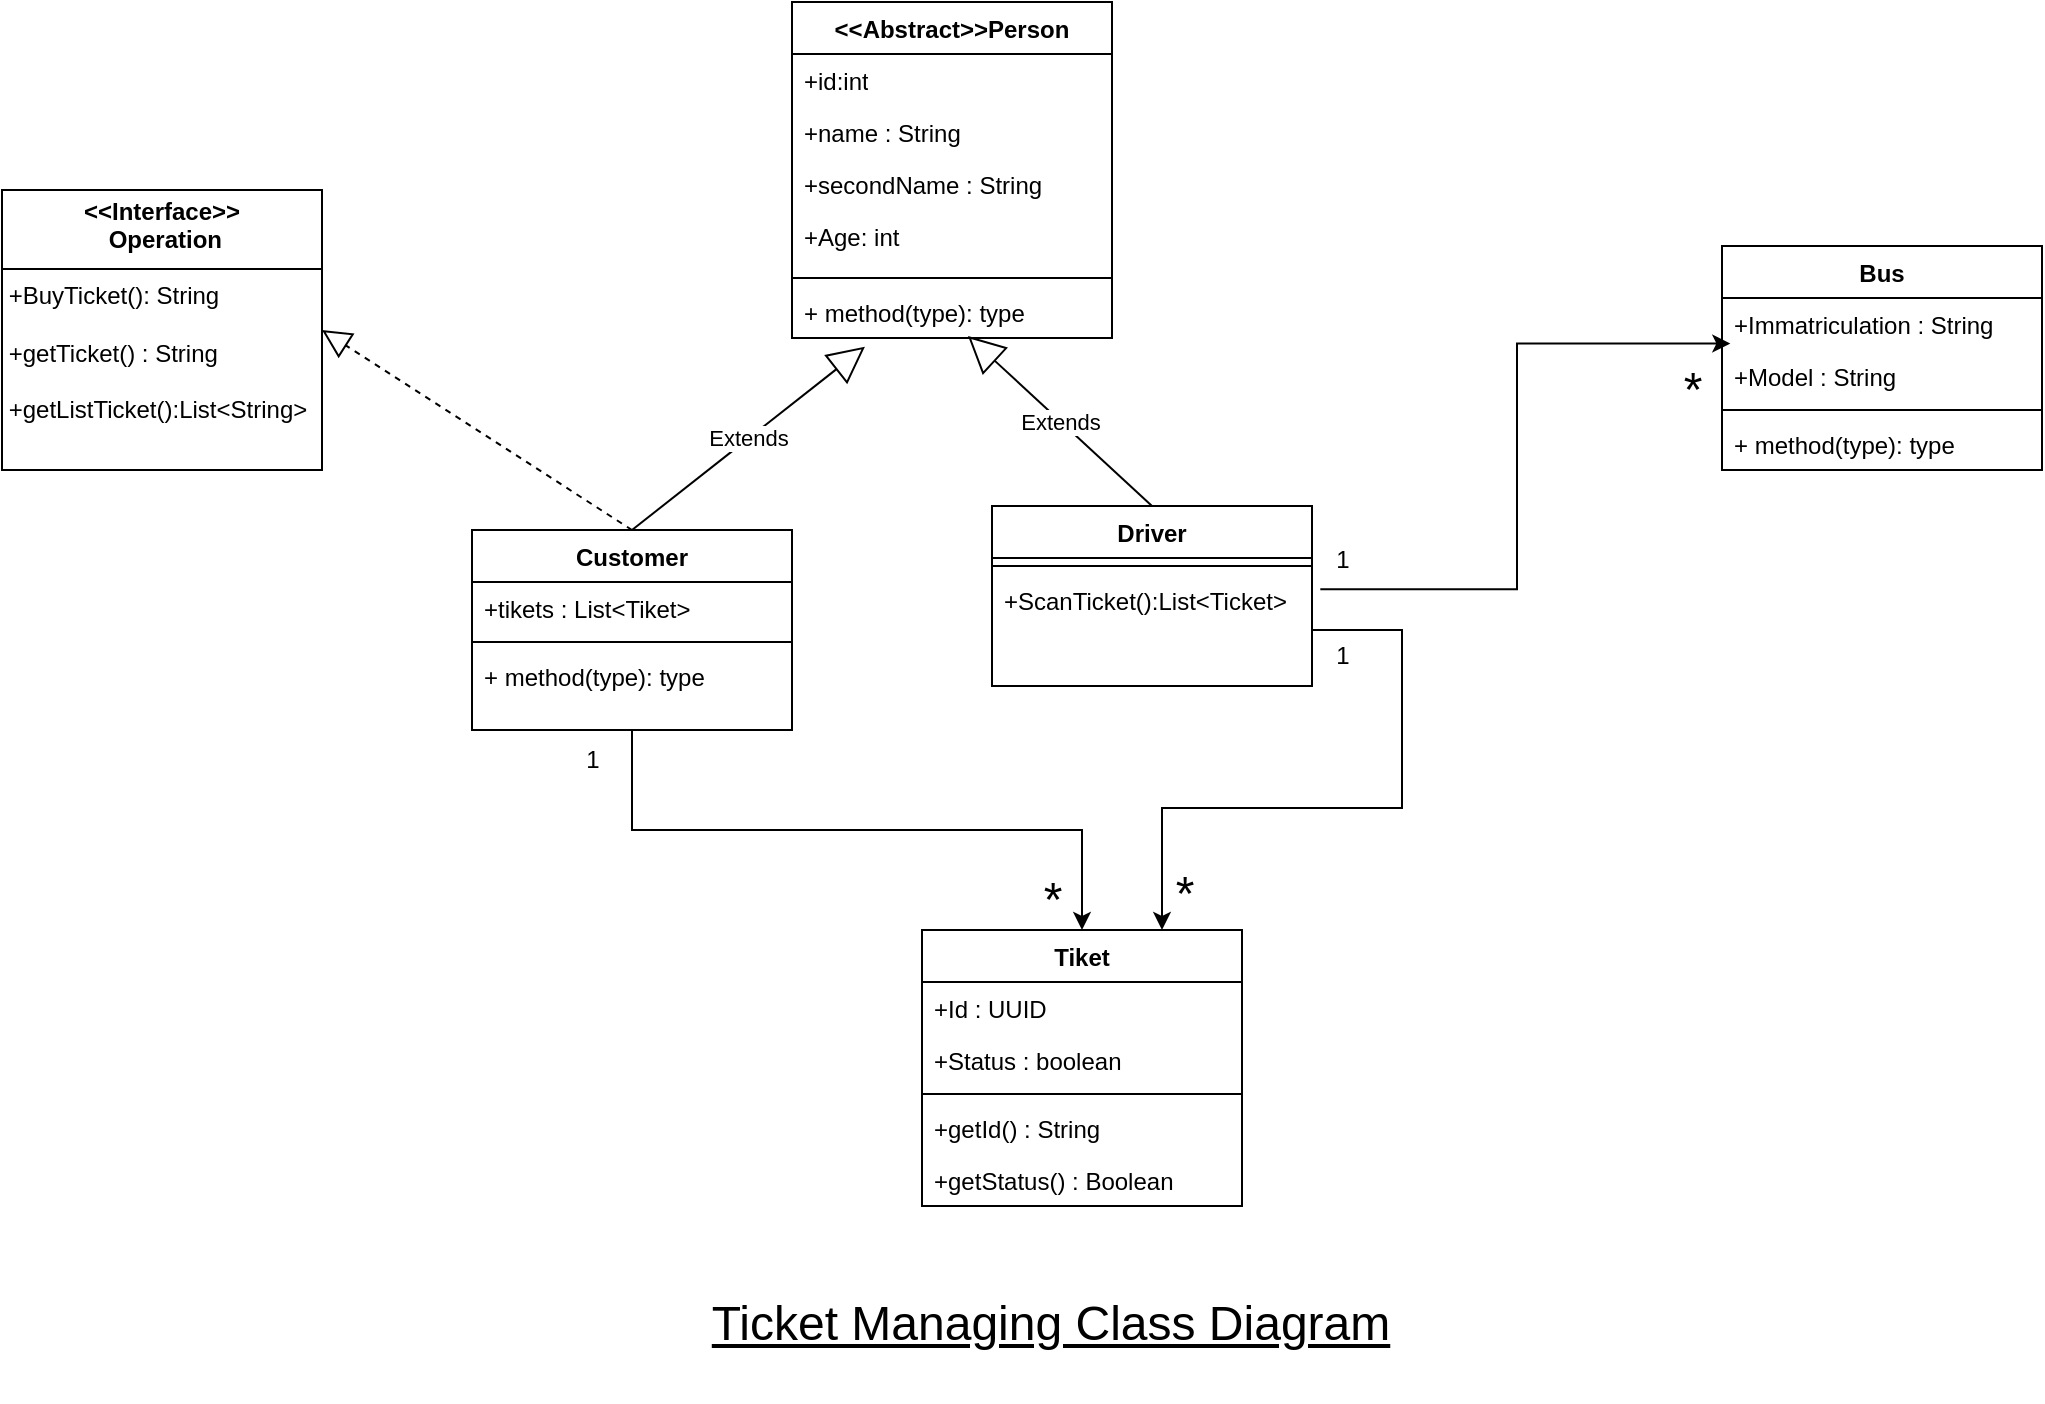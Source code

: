 <mxfile version="26.2.2">
  <diagram name="Page-1" id="gXjWDewSvUz-Aty2plxZ">
    <mxGraphModel dx="788" dy="516" grid="1" gridSize="10" guides="1" tooltips="1" connect="1" arrows="1" fold="1" page="1" pageScale="1" pageWidth="827" pageHeight="1169" math="0" shadow="0">
      <root>
        <mxCell id="0" />
        <mxCell id="1" parent="0" />
        <mxCell id="ffmf4VCYSIaKg9Xy0DXj-6" value="&amp;lt;&amp;lt;Abstract&amp;gt;&amp;gt;Person" style="swimlane;fontStyle=1;align=center;verticalAlign=top;childLayout=stackLayout;horizontal=1;startSize=26;horizontalStack=0;resizeParent=1;resizeParentMax=0;resizeLast=0;collapsible=1;marginBottom=0;whiteSpace=wrap;html=1;" parent="1" vertex="1">
          <mxGeometry x="465" y="860" width="160" height="168" as="geometry" />
        </mxCell>
        <mxCell id="ffmf4VCYSIaKg9Xy0DXj-7" value="+id:int" style="text;strokeColor=none;fillColor=none;align=left;verticalAlign=top;spacingLeft=4;spacingRight=4;overflow=hidden;rotatable=0;points=[[0,0.5],[1,0.5]];portConstraint=eastwest;whiteSpace=wrap;html=1;" parent="ffmf4VCYSIaKg9Xy0DXj-6" vertex="1">
          <mxGeometry y="26" width="160" height="26" as="geometry" />
        </mxCell>
        <mxCell id="ffmf4VCYSIaKg9Xy0DXj-10" value="+name : String" style="text;strokeColor=none;fillColor=none;align=left;verticalAlign=top;spacingLeft=4;spacingRight=4;overflow=hidden;rotatable=0;points=[[0,0.5],[1,0.5]];portConstraint=eastwest;whiteSpace=wrap;html=1;" parent="ffmf4VCYSIaKg9Xy0DXj-6" vertex="1">
          <mxGeometry y="52" width="160" height="26" as="geometry" />
        </mxCell>
        <mxCell id="ffmf4VCYSIaKg9Xy0DXj-11" value="+secondName : String" style="text;strokeColor=none;fillColor=none;align=left;verticalAlign=top;spacingLeft=4;spacingRight=4;overflow=hidden;rotatable=0;points=[[0,0.5],[1,0.5]];portConstraint=eastwest;whiteSpace=wrap;html=1;" parent="ffmf4VCYSIaKg9Xy0DXj-6" vertex="1">
          <mxGeometry y="78" width="160" height="26" as="geometry" />
        </mxCell>
        <mxCell id="ffmf4VCYSIaKg9Xy0DXj-12" value="+Age: int" style="text;strokeColor=none;fillColor=none;align=left;verticalAlign=top;spacingLeft=4;spacingRight=4;overflow=hidden;rotatable=0;points=[[0,0.5],[1,0.5]];portConstraint=eastwest;whiteSpace=wrap;html=1;" parent="ffmf4VCYSIaKg9Xy0DXj-6" vertex="1">
          <mxGeometry y="104" width="160" height="30" as="geometry" />
        </mxCell>
        <mxCell id="ffmf4VCYSIaKg9Xy0DXj-8" value="" style="line;strokeWidth=1;fillColor=none;align=left;verticalAlign=middle;spacingTop=-1;spacingLeft=3;spacingRight=3;rotatable=0;labelPosition=right;points=[];portConstraint=eastwest;strokeColor=inherit;" parent="ffmf4VCYSIaKg9Xy0DXj-6" vertex="1">
          <mxGeometry y="134" width="160" height="8" as="geometry" />
        </mxCell>
        <mxCell id="ffmf4VCYSIaKg9Xy0DXj-9" value="+ method(type): type" style="text;strokeColor=none;fillColor=none;align=left;verticalAlign=top;spacingLeft=4;spacingRight=4;overflow=hidden;rotatable=0;points=[[0,0.5],[1,0.5]];portConstraint=eastwest;whiteSpace=wrap;html=1;" parent="ffmf4VCYSIaKg9Xy0DXj-6" vertex="1">
          <mxGeometry y="142" width="160" height="26" as="geometry" />
        </mxCell>
        <mxCell id="ffmf4VCYSIaKg9Xy0DXj-13" value="Bus" style="swimlane;fontStyle=1;align=center;verticalAlign=top;childLayout=stackLayout;horizontal=1;startSize=26;horizontalStack=0;resizeParent=1;resizeParentMax=0;resizeLast=0;collapsible=1;marginBottom=0;whiteSpace=wrap;html=1;" parent="1" vertex="1">
          <mxGeometry x="930" y="982" width="160" height="112" as="geometry" />
        </mxCell>
        <mxCell id="ffmf4VCYSIaKg9Xy0DXj-14" value="+Immatriculation : String" style="text;strokeColor=none;fillColor=none;align=left;verticalAlign=top;spacingLeft=4;spacingRight=4;overflow=hidden;rotatable=0;points=[[0,0.5],[1,0.5]];portConstraint=eastwest;whiteSpace=wrap;html=1;" parent="ffmf4VCYSIaKg9Xy0DXj-13" vertex="1">
          <mxGeometry y="26" width="160" height="26" as="geometry" />
        </mxCell>
        <mxCell id="ffmf4VCYSIaKg9Xy0DXj-17" value="+Model : String" style="text;strokeColor=none;fillColor=none;align=left;verticalAlign=top;spacingLeft=4;spacingRight=4;overflow=hidden;rotatable=0;points=[[0,0.5],[1,0.5]];portConstraint=eastwest;whiteSpace=wrap;html=1;" parent="ffmf4VCYSIaKg9Xy0DXj-13" vertex="1">
          <mxGeometry y="52" width="160" height="26" as="geometry" />
        </mxCell>
        <mxCell id="ffmf4VCYSIaKg9Xy0DXj-15" value="" style="line;strokeWidth=1;fillColor=none;align=left;verticalAlign=middle;spacingTop=-1;spacingLeft=3;spacingRight=3;rotatable=0;labelPosition=right;points=[];portConstraint=eastwest;strokeColor=inherit;" parent="ffmf4VCYSIaKg9Xy0DXj-13" vertex="1">
          <mxGeometry y="78" width="160" height="8" as="geometry" />
        </mxCell>
        <mxCell id="ffmf4VCYSIaKg9Xy0DXj-16" value="+ method(type): type" style="text;strokeColor=none;fillColor=none;align=left;verticalAlign=top;spacingLeft=4;spacingRight=4;overflow=hidden;rotatable=0;points=[[0,0.5],[1,0.5]];portConstraint=eastwest;whiteSpace=wrap;html=1;" parent="ffmf4VCYSIaKg9Xy0DXj-13" vertex="1">
          <mxGeometry y="86" width="160" height="26" as="geometry" />
        </mxCell>
        <mxCell id="ffmf4VCYSIaKg9Xy0DXj-18" value="Tiket" style="swimlane;fontStyle=1;align=center;verticalAlign=top;childLayout=stackLayout;horizontal=1;startSize=26;horizontalStack=0;resizeParent=1;resizeParentMax=0;resizeLast=0;collapsible=1;marginBottom=0;whiteSpace=wrap;html=1;" parent="1" vertex="1">
          <mxGeometry x="530" y="1324" width="160" height="138" as="geometry" />
        </mxCell>
        <mxCell id="ffmf4VCYSIaKg9Xy0DXj-19" value="+Id : UUID" style="text;strokeColor=none;fillColor=none;align=left;verticalAlign=top;spacingLeft=4;spacingRight=4;overflow=hidden;rotatable=0;points=[[0,0.5],[1,0.5]];portConstraint=eastwest;whiteSpace=wrap;html=1;" parent="ffmf4VCYSIaKg9Xy0DXj-18" vertex="1">
          <mxGeometry y="26" width="160" height="26" as="geometry" />
        </mxCell>
        <mxCell id="ffmf4VCYSIaKg9Xy0DXj-22" value="+Status : boolean&amp;nbsp;" style="text;strokeColor=none;fillColor=none;align=left;verticalAlign=top;spacingLeft=4;spacingRight=4;overflow=hidden;rotatable=0;points=[[0,0.5],[1,0.5]];portConstraint=eastwest;whiteSpace=wrap;html=1;" parent="ffmf4VCYSIaKg9Xy0DXj-18" vertex="1">
          <mxGeometry y="52" width="160" height="26" as="geometry" />
        </mxCell>
        <mxCell id="ffmf4VCYSIaKg9Xy0DXj-20" value="" style="line;strokeWidth=1;fillColor=none;align=left;verticalAlign=middle;spacingTop=-1;spacingLeft=3;spacingRight=3;rotatable=0;labelPosition=right;points=[];portConstraint=eastwest;strokeColor=inherit;" parent="ffmf4VCYSIaKg9Xy0DXj-18" vertex="1">
          <mxGeometry y="78" width="160" height="8" as="geometry" />
        </mxCell>
        <mxCell id="ffmf4VCYSIaKg9Xy0DXj-21" value="+getId() : String&lt;div&gt;&lt;br/&gt;&lt;/div&gt;" style="text;strokeColor=none;fillColor=none;align=left;verticalAlign=top;spacingLeft=4;spacingRight=4;overflow=hidden;rotatable=0;points=[[0,0.5],[1,0.5]];portConstraint=eastwest;whiteSpace=wrap;html=1;" parent="ffmf4VCYSIaKg9Xy0DXj-18" vertex="1">
          <mxGeometry y="86" width="160" height="26" as="geometry" />
        </mxCell>
        <mxCell id="ffmf4VCYSIaKg9Xy0DXj-27" value="&lt;div&gt;+getStatus() : Boolean&amp;nbsp;&lt;/div&gt;" style="text;strokeColor=none;fillColor=none;align=left;verticalAlign=top;spacingLeft=4;spacingRight=4;overflow=hidden;rotatable=0;points=[[0,0.5],[1,0.5]];portConstraint=eastwest;whiteSpace=wrap;html=1;" parent="ffmf4VCYSIaKg9Xy0DXj-18" vertex="1">
          <mxGeometry y="112" width="160" height="26" as="geometry" />
        </mxCell>
        <mxCell id="ffmf4VCYSIaKg9Xy0DXj-44" value="&lt;p style=&quot;margin:0px;margin-top:4px;text-align:center;&quot;&gt;&lt;span style=&quot;font-weight: 700;&quot;&gt;&amp;lt;&amp;lt;Interface&amp;gt;&amp;gt;&lt;/span&gt;&lt;/p&gt;&lt;div style=&quot;font-weight: 700; text-align: center;&quot;&gt;&amp;nbsp;Operation&lt;/div&gt;&lt;hr size=&quot;1&quot; style=&quot;border-style:solid;&quot;&gt;&amp;nbsp;+BuyTicket(): String&lt;div&gt;&amp;nbsp;&lt;/div&gt;&lt;div&gt;&amp;nbsp;+getTicket() : String&lt;br&gt;&lt;br&gt;&amp;nbsp;+getListTicket():List&amp;lt;String&amp;gt;&lt;/div&gt;&lt;div&gt;&lt;br&gt;&lt;/div&gt;&lt;div&gt;&lt;br&gt;&lt;/div&gt;&lt;div&gt;&lt;br&gt;&lt;div style=&quot;text-align: center; height: 2px;&quot;&gt;&lt;br&gt;&lt;/div&gt;&lt;/div&gt;" style="verticalAlign=top;align=left;overflow=fill;html=1;whiteSpace=wrap;" parent="1" vertex="1">
          <mxGeometry x="70" y="954" width="160" height="140" as="geometry" />
        </mxCell>
        <mxCell id="ffmf4VCYSIaKg9Xy0DXj-99" style="edgeStyle=orthogonalEdgeStyle;rounded=0;orthogonalLoop=1;jettySize=auto;html=1;entryX=0.5;entryY=0;entryDx=0;entryDy=0;" parent="1" source="ffmf4VCYSIaKg9Xy0DXj-54" target="ffmf4VCYSIaKg9Xy0DXj-18" edge="1">
          <mxGeometry relative="1" as="geometry">
            <Array as="points">
              <mxPoint x="385" y="1274" />
              <mxPoint x="610" y="1274" />
            </Array>
          </mxGeometry>
        </mxCell>
        <mxCell id="ffmf4VCYSIaKg9Xy0DXj-54" value="Customer" style="swimlane;fontStyle=1;align=center;verticalAlign=top;childLayout=stackLayout;horizontal=1;startSize=26;horizontalStack=0;resizeParent=1;resizeParentMax=0;resizeLast=0;collapsible=1;marginBottom=0;whiteSpace=wrap;html=1;" parent="1" vertex="1">
          <mxGeometry x="305" y="1124" width="160" height="100" as="geometry" />
        </mxCell>
        <mxCell id="ffmf4VCYSIaKg9Xy0DXj-55" value="+tikets : List&amp;lt;Tiket&amp;gt;" style="text;strokeColor=none;fillColor=none;align=left;verticalAlign=top;spacingLeft=4;spacingRight=4;overflow=hidden;rotatable=0;points=[[0,0.5],[1,0.5]];portConstraint=eastwest;whiteSpace=wrap;html=1;" parent="ffmf4VCYSIaKg9Xy0DXj-54" vertex="1">
          <mxGeometry y="26" width="160" height="26" as="geometry" />
        </mxCell>
        <mxCell id="ffmf4VCYSIaKg9Xy0DXj-56" value="" style="line;strokeWidth=1;fillColor=none;align=left;verticalAlign=middle;spacingTop=-1;spacingLeft=3;spacingRight=3;rotatable=0;labelPosition=right;points=[];portConstraint=eastwest;strokeColor=inherit;" parent="ffmf4VCYSIaKg9Xy0DXj-54" vertex="1">
          <mxGeometry y="52" width="160" height="8" as="geometry" />
        </mxCell>
        <mxCell id="ffmf4VCYSIaKg9Xy0DXj-57" value="+ method(type): type" style="text;strokeColor=none;fillColor=none;align=left;verticalAlign=top;spacingLeft=4;spacingRight=4;overflow=hidden;rotatable=0;points=[[0,0.5],[1,0.5]];portConstraint=eastwest;whiteSpace=wrap;html=1;" parent="ffmf4VCYSIaKg9Xy0DXj-54" vertex="1">
          <mxGeometry y="60" width="160" height="40" as="geometry" />
        </mxCell>
        <mxCell id="ffmf4VCYSIaKg9Xy0DXj-70" value="Driver" style="swimlane;fontStyle=1;align=center;verticalAlign=top;childLayout=stackLayout;horizontal=1;startSize=26;horizontalStack=0;resizeParent=1;resizeParentMax=0;resizeLast=0;collapsible=1;marginBottom=0;whiteSpace=wrap;html=1;" parent="1" vertex="1">
          <mxGeometry x="565" y="1112" width="160" height="90" as="geometry" />
        </mxCell>
        <mxCell id="ffmf4VCYSIaKg9Xy0DXj-72" value="" style="line;strokeWidth=1;fillColor=none;align=left;verticalAlign=middle;spacingTop=-1;spacingLeft=3;spacingRight=3;rotatable=0;labelPosition=right;points=[];portConstraint=eastwest;strokeColor=inherit;" parent="ffmf4VCYSIaKg9Xy0DXj-70" vertex="1">
          <mxGeometry y="26" width="160" height="8" as="geometry" />
        </mxCell>
        <mxCell id="ffmf4VCYSIaKg9Xy0DXj-73" value="+ScanTicket():List&amp;lt;Ticket&amp;gt;" style="text;strokeColor=none;fillColor=none;align=left;verticalAlign=top;spacingLeft=4;spacingRight=4;overflow=hidden;rotatable=0;points=[[0,0.5],[1,0.5]];portConstraint=eastwest;whiteSpace=wrap;html=1;" parent="ffmf4VCYSIaKg9Xy0DXj-70" vertex="1">
          <mxGeometry y="34" width="160" height="56" as="geometry" />
        </mxCell>
        <mxCell id="ffmf4VCYSIaKg9Xy0DXj-96" value="Extends" style="endArrow=block;endSize=16;endFill=0;html=1;rounded=0;exitX=0.5;exitY=0;exitDx=0;exitDy=0;entryX=0.228;entryY=1.167;entryDx=0;entryDy=0;entryPerimeter=0;" parent="1" source="ffmf4VCYSIaKg9Xy0DXj-54" target="ffmf4VCYSIaKg9Xy0DXj-9" edge="1">
          <mxGeometry width="160" relative="1" as="geometry">
            <mxPoint x="590" y="1044" as="sourcePoint" />
            <mxPoint x="520" y="1034" as="targetPoint" />
          </mxGeometry>
        </mxCell>
        <mxCell id="ffmf4VCYSIaKg9Xy0DXj-98" value="Extends" style="endArrow=block;endSize=16;endFill=0;html=1;rounded=0;exitX=0.5;exitY=0;exitDx=0;exitDy=0;entryX=0.55;entryY=0.962;entryDx=0;entryDy=0;entryPerimeter=0;" parent="1" source="ffmf4VCYSIaKg9Xy0DXj-70" target="ffmf4VCYSIaKg9Xy0DXj-9" edge="1">
          <mxGeometry width="160" relative="1" as="geometry">
            <mxPoint x="590" y="1044" as="sourcePoint" />
            <mxPoint x="750" y="1044" as="targetPoint" />
          </mxGeometry>
        </mxCell>
        <mxCell id="ffmf4VCYSIaKg9Xy0DXj-107" style="edgeStyle=orthogonalEdgeStyle;rounded=0;orthogonalLoop=1;jettySize=auto;html=1;entryX=0.75;entryY=0;entryDx=0;entryDy=0;" parent="1" source="ffmf4VCYSIaKg9Xy0DXj-73" target="ffmf4VCYSIaKg9Xy0DXj-18" edge="1">
          <mxGeometry relative="1" as="geometry">
            <mxPoint x="645" y="1314" as="targetPoint" />
            <Array as="points">
              <mxPoint x="770" y="1174" />
              <mxPoint x="770" y="1263" />
              <mxPoint x="650" y="1263" />
            </Array>
          </mxGeometry>
        </mxCell>
        <mxCell id="ffmf4VCYSIaKg9Xy0DXj-115" value="&lt;font style=&quot;font-size: 24px;&quot;&gt;*&lt;/font&gt;" style="edgeLabel;html=1;align=center;verticalAlign=middle;resizable=0;points=[];" parent="ffmf4VCYSIaKg9Xy0DXj-107" vertex="1" connectable="0">
          <mxGeometry x="0.875" y="11" relative="1" as="geometry">
            <mxPoint y="1" as="offset" />
          </mxGeometry>
        </mxCell>
        <mxCell id="ffmf4VCYSIaKg9Xy0DXj-108" style="edgeStyle=orthogonalEdgeStyle;rounded=0;orthogonalLoop=1;jettySize=auto;html=1;exitX=1.026;exitY=0.136;exitDx=0;exitDy=0;exitPerimeter=0;entryX=0.026;entryY=-0.124;entryDx=0;entryDy=0;entryPerimeter=0;" parent="1" source="ffmf4VCYSIaKg9Xy0DXj-73" target="ffmf4VCYSIaKg9Xy0DXj-17" edge="1">
          <mxGeometry relative="1" as="geometry">
            <mxPoint x="800" y="1044" as="targetPoint" />
          </mxGeometry>
        </mxCell>
        <mxCell id="ffmf4VCYSIaKg9Xy0DXj-110" value="" style="endArrow=block;dashed=1;endFill=0;endSize=12;html=1;rounded=0;exitX=0.5;exitY=0;exitDx=0;exitDy=0;entryX=1;entryY=0.5;entryDx=0;entryDy=0;" parent="1" source="ffmf4VCYSIaKg9Xy0DXj-54" target="ffmf4VCYSIaKg9Xy0DXj-44" edge="1">
          <mxGeometry width="160" relative="1" as="geometry">
            <mxPoint x="420" y="1194" as="sourcePoint" />
            <mxPoint x="580" y="1194" as="targetPoint" />
          </mxGeometry>
        </mxCell>
        <mxCell id="ffmf4VCYSIaKg9Xy0DXj-111" value="1" style="text;html=1;align=center;verticalAlign=middle;resizable=0;points=[];autosize=1;strokeColor=none;fillColor=none;" parent="1" vertex="1">
          <mxGeometry x="350" y="1224" width="30" height="30" as="geometry" />
        </mxCell>
        <mxCell id="ffmf4VCYSIaKg9Xy0DXj-113" value="&lt;font style=&quot;font-size: 24px;&quot;&gt;*&lt;/font&gt;" style="text;html=1;align=center;verticalAlign=middle;resizable=0;points=[];autosize=1;strokeColor=none;fillColor=none;" parent="1" vertex="1">
          <mxGeometry x="580" y="1289" width="30" height="40" as="geometry" />
        </mxCell>
        <mxCell id="ffmf4VCYSIaKg9Xy0DXj-114" value="1" style="text;html=1;align=center;verticalAlign=middle;resizable=0;points=[];autosize=1;strokeColor=none;fillColor=none;" parent="1" vertex="1">
          <mxGeometry x="725" y="1172" width="30" height="30" as="geometry" />
        </mxCell>
        <mxCell id="ffmf4VCYSIaKg9Xy0DXj-119" value="1" style="text;html=1;align=center;verticalAlign=middle;resizable=0;points=[];autosize=1;strokeColor=none;fillColor=none;" parent="1" vertex="1">
          <mxGeometry x="725" y="1124" width="30" height="30" as="geometry" />
        </mxCell>
        <mxCell id="ffmf4VCYSIaKg9Xy0DXj-122" value="&lt;font style=&quot;font-size: 24px;&quot;&gt;*&lt;/font&gt;" style="text;html=1;align=center;verticalAlign=middle;resizable=0;points=[];autosize=1;strokeColor=none;fillColor=none;" parent="1" vertex="1">
          <mxGeometry x="900" y="1034" width="30" height="40" as="geometry" />
        </mxCell>
        <mxCell id="ffmf4VCYSIaKg9Xy0DXj-128" value="&lt;font style=&quot;font-size: 24px;&quot;&gt;&lt;u&gt;Ticket Managing Class Diagram&lt;/u&gt;&lt;/font&gt;&lt;div&gt;&lt;font size=&quot;3&quot;&gt;&lt;br&gt;&lt;/font&gt;&lt;/div&gt;" style="text;html=1;align=center;verticalAlign=middle;resizable=0;points=[];autosize=1;strokeColor=none;fillColor=none;" parent="1" vertex="1">
          <mxGeometry x="414" y="1500" width="360" height="60" as="geometry" />
        </mxCell>
      </root>
    </mxGraphModel>
  </diagram>
</mxfile>
